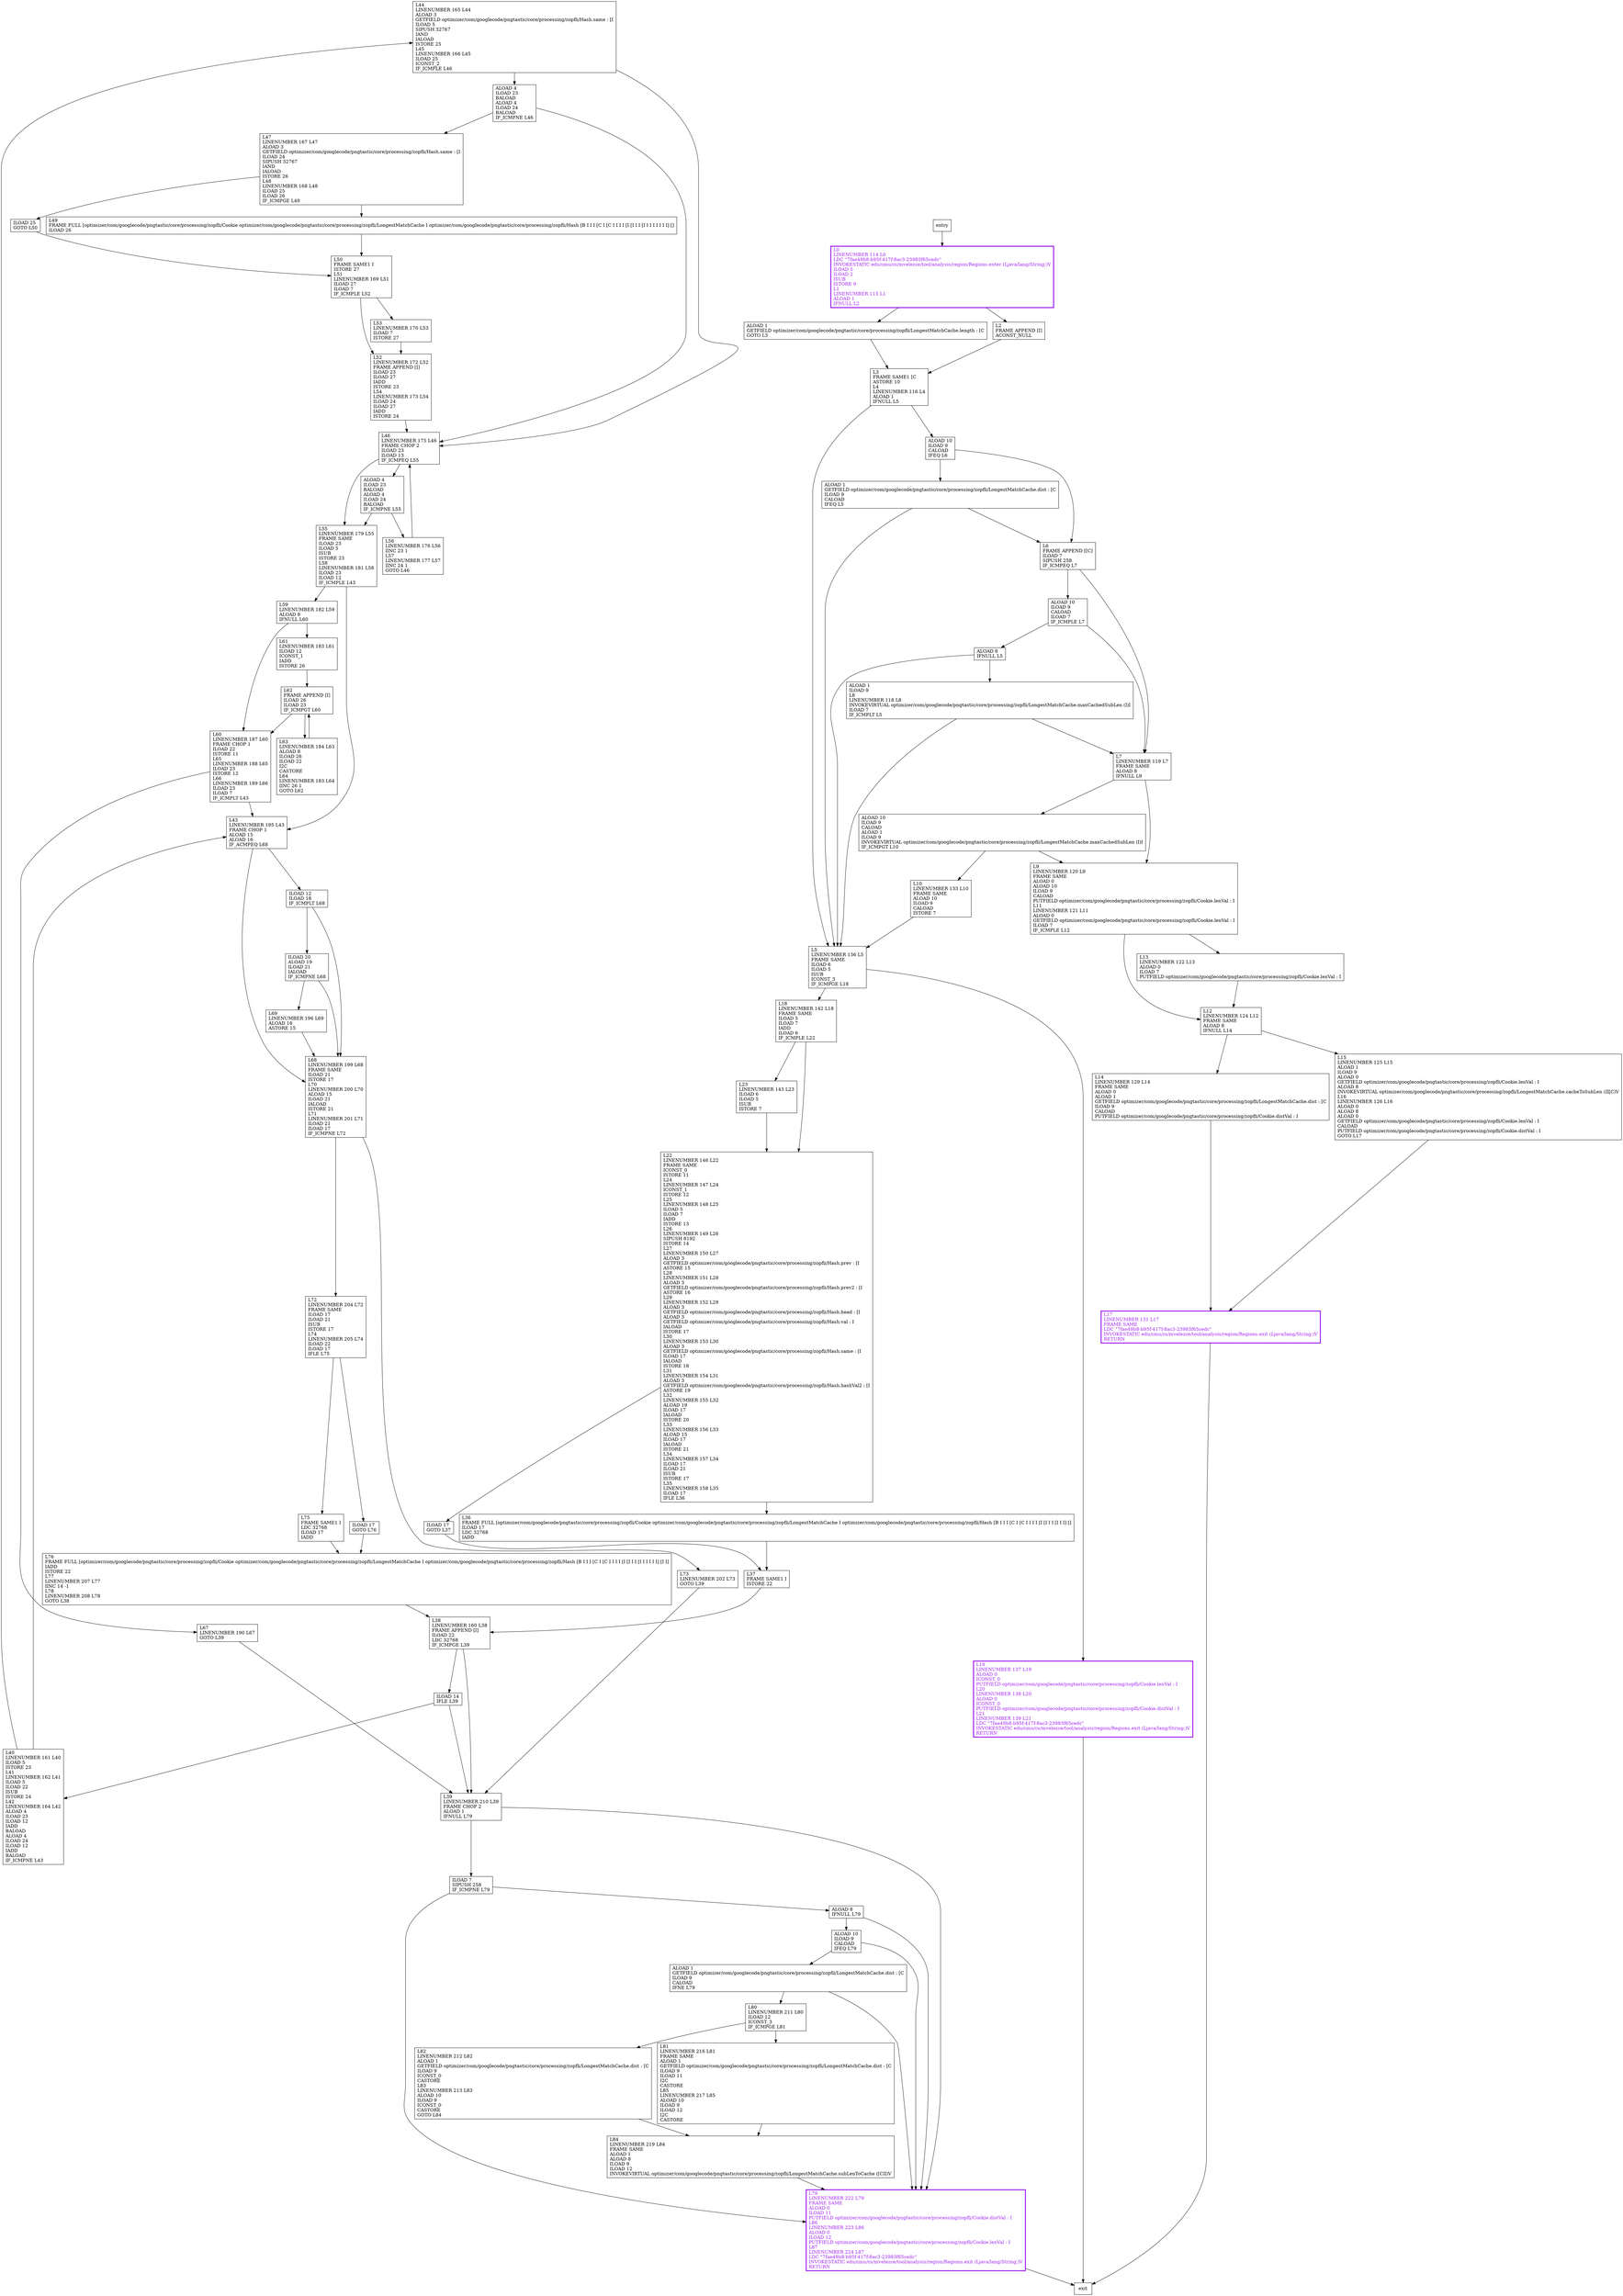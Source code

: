 digraph findLongestMatch {
node [shape=record];
977522995 [label="L44\lLINENUMBER 165 L44\lALOAD 3\lGETFIELD optimizer/com/googlecode/pngtastic/core/processing/zopfli/Hash.same : [I\lILOAD 5\lSIPUSH 32767\lIAND\lIALOAD\lISTORE 25\lL45\lLINENUMBER 166 L45\lILOAD 25\lICONST_2\lIF_ICMPLE L46\l"];
680150616 [label="L56\lLINENUMBER 176 L56\lIINC 23 1\lL57\lLINENUMBER 177 L57\lIINC 24 1\lGOTO L46\l"];
1725266971 [label="L67\lLINENUMBER 190 L67\lGOTO L39\l"];
659115590 [label="L68\lLINENUMBER 199 L68\lFRAME SAME\lILOAD 21\lISTORE 17\lL70\lLINENUMBER 200 L70\lALOAD 15\lILOAD 21\lIALOAD\lISTORE 21\lL71\lLINENUMBER 201 L71\lILOAD 21\lILOAD 17\lIF_ICMPNE L72\l"];
1047515321 [label="L72\lLINENUMBER 204 L72\lFRAME SAME\lILOAD 17\lILOAD 21\lISUB\lISTORE 17\lL74\lLINENUMBER 205 L74\lILOAD 22\lILOAD 17\lIFLE L75\l"];
1745903324 [label="L50\lFRAME SAME1 I\lISTORE 27\lL51\lLINENUMBER 169 L51\lILOAD 27\lILOAD 7\lIF_ICMPLE L52\l"];
1160546880 [label="L60\lLINENUMBER 187 L60\lFRAME CHOP 1\lILOAD 22\lISTORE 11\lL65\lLINENUMBER 188 L65\lILOAD 23\lISTORE 12\lL66\lLINENUMBER 189 L66\lILOAD 23\lILOAD 7\lIF_ICMPLT L43\l"];
1618683794 [label="L84\lLINENUMBER 219 L84\lFRAME SAME\lALOAD 1\lALOAD 8\lILOAD 9\lILOAD 12\lINVOKEVIRTUAL optimizer/com/googlecode/pngtastic/core/processing/zopfli/LongestMatchCache.subLenToCache ([CII)V\l"];
1850646717 [label="L14\lLINENUMBER 129 L14\lFRAME SAME\lALOAD 0\lALOAD 1\lGETFIELD optimizer/com/googlecode/pngtastic/core/processing/zopfli/LongestMatchCache.dist : [C\lILOAD 9\lCALOAD\lPUTFIELD optimizer/com/googlecode/pngtastic/core/processing/zopfli/Cookie.distVal : I\l"];
1991094835 [label="ILOAD 17\lGOTO L76\l"];
185164978 [label="L19\lLINENUMBER 137 L19\lALOAD 0\lICONST_0\lPUTFIELD optimizer/com/googlecode/pngtastic/core/processing/zopfli/Cookie.lenVal : I\lL20\lLINENUMBER 138 L20\lALOAD 0\lICONST_0\lPUTFIELD optimizer/com/googlecode/pngtastic/core/processing/zopfli/Cookie.distVal : I\lL21\lLINENUMBER 139 L21\lLDC \"7fae49b8-b95f-417f-8ac3-23983f65cedc\"\lINVOKESTATIC edu/cmu/cs/mvelezce/tool/analysis/region/Regions.exit (Ljava/lang/String;)V\lRETURN\l"];
1444494461 [label="L80\lLINENUMBER 211 L80\lILOAD 12\lICONST_3\lIF_ICMPGE L81\l"];
619241052 [label="L36\lFRAME FULL [optimizer/com/googlecode/pngtastic/core/processing/zopfli/Cookie optimizer/com/googlecode/pngtastic/core/processing/zopfli/LongestMatchCache I optimizer/com/googlecode/pngtastic/core/processing/zopfli/Hash [B I I I [C I [C I I I I [I [I I I [I I I] []\lILOAD 17\lLDC 32768\lIADD\l"];
687892306 [label="L63\lLINENUMBER 184 L63\lALOAD 8\lILOAD 26\lILOAD 22\lI2C\lCASTORE\lL64\lLINENUMBER 183 L64\lIINC 26 1\lGOTO L62\l"];
2110558717 [label="L79\lLINENUMBER 222 L79\lFRAME SAME\lALOAD 0\lILOAD 11\lPUTFIELD optimizer/com/googlecode/pngtastic/core/processing/zopfli/Cookie.distVal : I\lL86\lLINENUMBER 223 L86\lALOAD 0\lILOAD 12\lPUTFIELD optimizer/com/googlecode/pngtastic/core/processing/zopfli/Cookie.lenVal : I\lL87\lLINENUMBER 224 L87\lLDC \"7fae49b8-b95f-417f-8ac3-23983f65cedc\"\lINVOKESTATIC edu/cmu/cs/mvelezce/tool/analysis/region/Regions.exit (Ljava/lang/String;)V\lRETURN\l"];
1223144402 [label="L22\lLINENUMBER 146 L22\lFRAME SAME\lICONST_0\lISTORE 11\lL24\lLINENUMBER 147 L24\lICONST_1\lISTORE 12\lL25\lLINENUMBER 148 L25\lILOAD 5\lILOAD 7\lIADD\lISTORE 13\lL26\lLINENUMBER 149 L26\lSIPUSH 8192\lISTORE 14\lL27\lLINENUMBER 150 L27\lALOAD 3\lGETFIELD optimizer/com/googlecode/pngtastic/core/processing/zopfli/Hash.prev : [I\lASTORE 15\lL28\lLINENUMBER 151 L28\lALOAD 3\lGETFIELD optimizer/com/googlecode/pngtastic/core/processing/zopfli/Hash.prev2 : [I\lASTORE 16\lL29\lLINENUMBER 152 L29\lALOAD 3\lGETFIELD optimizer/com/googlecode/pngtastic/core/processing/zopfli/Hash.head : [I\lALOAD 3\lGETFIELD optimizer/com/googlecode/pngtastic/core/processing/zopfli/Hash.val : I\lIALOAD\lISTORE 17\lL30\lLINENUMBER 153 L30\lALOAD 3\lGETFIELD optimizer/com/googlecode/pngtastic/core/processing/zopfli/Hash.same : [I\lILOAD 17\lIALOAD\lISTORE 18\lL31\lLINENUMBER 154 L31\lALOAD 3\lGETFIELD optimizer/com/googlecode/pngtastic/core/processing/zopfli/Hash.hashVal2 : [I\lASTORE 19\lL32\lLINENUMBER 155 L32\lALOAD 19\lILOAD 17\lIALOAD\lISTORE 20\lL33\lLINENUMBER 156 L33\lALOAD 15\lILOAD 17\lIALOAD\lISTORE 21\lL34\lLINENUMBER 157 L34\lILOAD 17\lILOAD 21\lISUB\lISTORE 17\lL35\lLINENUMBER 158 L35\lILOAD 17\lIFLE L36\l"];
211199210 [label="L47\lLINENUMBER 167 L47\lALOAD 3\lGETFIELD optimizer/com/googlecode/pngtastic/core/processing/zopfli/Hash.same : [I\lILOAD 24\lSIPUSH 32767\lIAND\lIALOAD\lISTORE 26\lL48\lLINENUMBER 168 L48\lILOAD 25\lILOAD 26\lIF_ICMPGE L49\l"];
233951222 [label="ILOAD 14\lIFLE L39\l"];
684230144 [label="L81\lLINENUMBER 216 L81\lFRAME SAME\lALOAD 1\lGETFIELD optimizer/com/googlecode/pngtastic/core/processing/zopfli/LongestMatchCache.dist : [C\lILOAD 9\lILOAD 11\lI2C\lCASTORE\lL85\lLINENUMBER 217 L85\lALOAD 10\lILOAD 9\lILOAD 12\lI2C\lCASTORE\l"];
450438867 [label="L43\lLINENUMBER 195 L43\lFRAME CHOP 1\lALOAD 15\lALOAD 16\lIF_ACMPEQ L68\l"];
2108318195 [label="L12\lLINENUMBER 124 L12\lFRAME SAME\lALOAD 8\lIFNULL L14\l"];
1969856053 [label="ALOAD 8\lIFNULL L5\l"];
969811954 [label="L46\lLINENUMBER 175 L46\lFRAME CHOP 2\lILOAD 23\lILOAD 13\lIF_ICMPEQ L55\l"];
810262298 [label="ALOAD 10\lILOAD 9\lCALOAD\lILOAD 7\lIF_ICMPLE L7\l"];
1227224309 [label="L40\lLINENUMBER 161 L40\lILOAD 5\lISTORE 23\lL41\lLINENUMBER 162 L41\lILOAD 5\lILOAD 22\lISUB\lISTORE 24\lL42\lLINENUMBER 164 L42\lALOAD 4\lILOAD 23\lILOAD 12\lIADD\lBALOAD\lALOAD 4\lILOAD 24\lILOAD 12\lIADD\lBALOAD\lIF_ICMPNE L43\l"];
1596653154 [label="ALOAD 4\lILOAD 23\lBALOAD\lALOAD 4\lILOAD 24\lBALOAD\lIF_ICMPNE L46\l"];
1396851684 [label="L61\lLINENUMBER 183 L61\lILOAD 12\lICONST_1\lIADD\lISTORE 26\l"];
521466380 [label="L10\lLINENUMBER 133 L10\lFRAME SAME\lALOAD 10\lILOAD 9\lCALOAD\lISTORE 7\l"];
1404669942 [label="L69\lLINENUMBER 196 L69\lALOAD 16\lASTORE 15\l"];
151515831 [label="ALOAD 1\lGETFIELD optimizer/com/googlecode/pngtastic/core/processing/zopfli/LongestMatchCache.length : [C\lGOTO L3\l"];
1623287112 [label="ILOAD 25\lGOTO L50\l"];
641030345 [label="ALOAD 10\lILOAD 9\lCALOAD\lALOAD 1\lILOAD 9\lINVOKEVIRTUAL optimizer/com/googlecode/pngtastic/core/processing/zopfli/LongestMatchCache.maxCachedSubLen (I)I\lIF_ICMPGT L10\l"];
1870749311 [label="ALOAD 1\lGETFIELD optimizer/com/googlecode/pngtastic/core/processing/zopfli/LongestMatchCache.dist : [C\lILOAD 9\lCALOAD\lIFEQ L5\l"];
910504711 [label="L38\lLINENUMBER 160 L38\lFRAME APPEND [I]\lILOAD 22\lLDC 32768\lIF_ICMPGE L39\l"];
1677984391 [label="ILOAD 17\lGOTO L37\l"];
2144334265 [label="L73\lLINENUMBER 202 L73\lGOTO L39\l"];
2029645118 [label="L17\lLINENUMBER 131 L17\lFRAME SAME\lLDC \"7fae49b8-b95f-417f-8ac3-23983f65cedc\"\lINVOKESTATIC edu/cmu/cs/mvelezce/tool/analysis/region/Regions.exit (Ljava/lang/String;)V\lRETURN\l"];
1264701638 [label="L6\lFRAME APPEND [[C]\lILOAD 7\lSIPUSH 258\lIF_ICMPEQ L7\l"];
1787987889 [label="ALOAD 8\lIFNULL L79\l"];
1191874608 [label="L62\lFRAME APPEND [I]\lILOAD 26\lILOAD 23\lIF_ICMPGT L60\l"];
1256893889 [label="L9\lLINENUMBER 120 L9\lFRAME SAME\lALOAD 0\lALOAD 10\lILOAD 9\lCALOAD\lPUTFIELD optimizer/com/googlecode/pngtastic/core/processing/zopfli/Cookie.lenVal : I\lL11\lLINENUMBER 121 L11\lALOAD 0\lGETFIELD optimizer/com/googlecode/pngtastic/core/processing/zopfli/Cookie.lenVal : I\lILOAD 7\lIF_ICMPLE L12\l"];
1647402786 [label="L13\lLINENUMBER 122 L13\lALOAD 0\lILOAD 7\lPUTFIELD optimizer/com/googlecode/pngtastic/core/processing/zopfli/Cookie.lenVal : I\l"];
678962690 [label="L49\lFRAME FULL [optimizer/com/googlecode/pngtastic/core/processing/zopfli/Cookie optimizer/com/googlecode/pngtastic/core/processing/zopfli/LongestMatchCache I optimizer/com/googlecode/pngtastic/core/processing/zopfli/Hash [B I I I [C I [C I I I I [I [I I I [I I I I I I I I] []\lILOAD 26\l"];
1821010113 [label="ALOAD 1\lGETFIELD optimizer/com/googlecode/pngtastic/core/processing/zopfli/LongestMatchCache.dist : [C\lILOAD 9\lCALOAD\lIFNE L79\l"];
876908140 [label="L0\lLINENUMBER 114 L0\lLDC \"7fae49b8-b95f-417f-8ac3-23983f65cedc\"\lINVOKESTATIC edu/cmu/cs/mvelezce/tool/analysis/region/Regions.enter (Ljava/lang/String;)V\lILOAD 5\lILOAD 2\lISUB\lISTORE 9\lL1\lLINENUMBER 115 L1\lALOAD 1\lIFNULL L2\l"];
2134915053 [label="L23\lLINENUMBER 143 L23\lILOAD 6\lILOAD 5\lISUB\lISTORE 7\l"];
276714561 [label="ALOAD 1\lILOAD 9\lL8\lLINENUMBER 118 L8\lINVOKEVIRTUAL optimizer/com/googlecode/pngtastic/core/processing/zopfli/LongestMatchCache.maxCachedSubLen (I)I\lILOAD 7\lIF_ICMPLT L5\l"];
1871312485 [label="L39\lLINENUMBER 210 L39\lFRAME CHOP 2\lALOAD 1\lIFNULL L79\l"];
223975178 [label="ILOAD 12\lILOAD 18\lIF_ICMPLT L68\l"];
285754614 [label="L37\lFRAME SAME1 I\lISTORE 22\l"];
1968196847 [label="ALOAD 10\lILOAD 9\lCALOAD\lIFEQ L79\l"];
507583873 [label="ILOAD 20\lALOAD 19\lILOAD 21\lIALOAD\lIF_ICMPNE L68\l"];
274298188 [label="L18\lLINENUMBER 142 L18\lFRAME SAME\lILOAD 5\lILOAD 7\lIADD\lILOAD 6\lIF_ICMPLE L22\l"];
1400582895 [label="L5\lLINENUMBER 136 L5\lFRAME SAME\lILOAD 6\lILOAD 5\lISUB\lICONST_3\lIF_ICMPGE L18\l"];
906448455 [label="L76\lFRAME FULL [optimizer/com/googlecode/pngtastic/core/processing/zopfli/Cookie optimizer/com/googlecode/pngtastic/core/processing/zopfli/LongestMatchCache I optimizer/com/googlecode/pngtastic/core/processing/zopfli/Hash [B I I I [C I [C I I I I [I [I I I [I I I I I I] [I I]\lIADD\lISTORE 22\lL77\lLINENUMBER 207 L77\lIINC 14 -1\lL78\lLINENUMBER 208 L78\lGOTO L38\l"];
1360533184 [label="L52\lLINENUMBER 172 L52\lFRAME APPEND [I]\lILOAD 23\lILOAD 27\lIADD\lISTORE 23\lL54\lLINENUMBER 173 L54\lILOAD 24\lILOAD 27\lIADD\lISTORE 24\l"];
951677655 [label="L53\lLINENUMBER 170 L53\lILOAD 7\lISTORE 27\l"];
959834536 [label="ALOAD 4\lILOAD 23\lBALOAD\lALOAD 4\lILOAD 24\lBALOAD\lIF_ICMPNE L55\l"];
1532409428 [label="L59\lLINENUMBER 182 L59\lALOAD 8\lIFNULL L60\l"];
1625939772 [label="L2\lFRAME APPEND [I]\lACONST_NULL\l"];
1130160902 [label="L3\lFRAME SAME1 [C\lASTORE 10\lL4\lLINENUMBER 116 L4\lALOAD 1\lIFNULL L5\l"];
1602785474 [label="L82\lLINENUMBER 212 L82\lALOAD 1\lGETFIELD optimizer/com/googlecode/pngtastic/core/processing/zopfli/LongestMatchCache.dist : [C\lILOAD 9\lICONST_0\lCASTORE\lL83\lLINENUMBER 213 L83\lALOAD 10\lILOAD 9\lICONST_0\lCASTORE\lGOTO L84\l"];
2110068611 [label="ALOAD 10\lILOAD 9\lCALOAD\lIFEQ L6\l"];
1709700394 [label="L7\lLINENUMBER 119 L7\lFRAME SAME\lALOAD 8\lIFNULL L9\l"];
1726715997 [label="ILOAD 7\lSIPUSH 258\lIF_ICMPNE L79\l"];
1458748394 [label="L15\lLINENUMBER 125 L15\lALOAD 1\lILOAD 9\lALOAD 0\lGETFIELD optimizer/com/googlecode/pngtastic/core/processing/zopfli/Cookie.lenVal : I\lALOAD 8\lINVOKEVIRTUAL optimizer/com/googlecode/pngtastic/core/processing/zopfli/LongestMatchCache.cacheToSubLen (II[C)V\lL16\lLINENUMBER 126 L16\lALOAD 0\lALOAD 8\lALOAD 0\lGETFIELD optimizer/com/googlecode/pngtastic/core/processing/zopfli/Cookie.lenVal : I\lCALOAD\lPUTFIELD optimizer/com/googlecode/pngtastic/core/processing/zopfli/Cookie.distVal : I\lGOTO L17\l"];
1769227988 [label="L75\lFRAME SAME1 I\lLDC 32768\lILOAD 17\lIADD\l"];
1396292525 [label="L55\lLINENUMBER 179 L55\lFRAME SAME\lILOAD 23\lILOAD 5\lISUB\lISTORE 23\lL58\lLINENUMBER 181 L58\lILOAD 23\lILOAD 12\lIF_ICMPLE L43\l"];
entry;
exit;
977522995 -> 969811954;
977522995 -> 1596653154;
680150616 -> 969811954;
1725266971 -> 1871312485;
659115590 -> 1047515321;
659115590 -> 2144334265;
1047515321 -> 1769227988;
1047515321 -> 1991094835;
1745903324 -> 1360533184;
1745903324 -> 951677655;
1160546880 -> 1725266971;
1160546880 -> 450438867;
1618683794 -> 2110558717;
1850646717 -> 2029645118;
1991094835 -> 906448455;
185164978 -> exit;
1444494461 -> 1602785474;
1444494461 -> 684230144;
619241052 -> 285754614;
687892306 -> 1191874608;
2110558717 -> exit;
1223144402 -> 1677984391;
1223144402 -> 619241052;
211199210 -> 1623287112;
211199210 -> 678962690;
233951222 -> 1871312485;
233951222 -> 1227224309;
684230144 -> 1618683794;
450438867 -> 223975178;
450438867 -> 659115590;
2108318195 -> 1458748394;
2108318195 -> 1850646717;
1969856053 -> 276714561;
1969856053 -> 1400582895;
969811954 -> 959834536;
969811954 -> 1396292525;
810262298 -> 1969856053;
810262298 -> 1709700394;
1227224309 -> 977522995;
1227224309 -> 450438867;
1596653154 -> 211199210;
1596653154 -> 969811954;
1396851684 -> 1191874608;
521466380 -> 1400582895;
1404669942 -> 659115590;
151515831 -> 1130160902;
1623287112 -> 1745903324;
entry -> 876908140;
641030345 -> 1256893889;
641030345 -> 521466380;
1870749311 -> 1264701638;
1870749311 -> 1400582895;
910504711 -> 233951222;
910504711 -> 1871312485;
1677984391 -> 285754614;
2144334265 -> 1871312485;
2029645118 -> exit;
1264701638 -> 1709700394;
1264701638 -> 810262298;
1787987889 -> 1968196847;
1787987889 -> 2110558717;
1191874608 -> 1160546880;
1191874608 -> 687892306;
1256893889 -> 2108318195;
1256893889 -> 1647402786;
1647402786 -> 2108318195;
678962690 -> 1745903324;
1821010113 -> 1444494461;
1821010113 -> 2110558717;
876908140 -> 1625939772;
876908140 -> 151515831;
2134915053 -> 1223144402;
276714561 -> 1709700394;
276714561 -> 1400582895;
1871312485 -> 1726715997;
1871312485 -> 2110558717;
223975178 -> 659115590;
223975178 -> 507583873;
285754614 -> 910504711;
1968196847 -> 1821010113;
1968196847 -> 2110558717;
507583873 -> 659115590;
507583873 -> 1404669942;
274298188 -> 1223144402;
274298188 -> 2134915053;
1400582895 -> 274298188;
1400582895 -> 185164978;
906448455 -> 910504711;
1360533184 -> 969811954;
951677655 -> 1360533184;
959834536 -> 680150616;
959834536 -> 1396292525;
1532409428 -> 1396851684;
1532409428 -> 1160546880;
1625939772 -> 1130160902;
1130160902 -> 2110068611;
1130160902 -> 1400582895;
1602785474 -> 1618683794;
2110068611 -> 1870749311;
2110068611 -> 1264701638;
1709700394 -> 641030345;
1709700394 -> 1256893889;
1726715997 -> 1787987889;
1726715997 -> 2110558717;
1458748394 -> 2029645118;
1769227988 -> 906448455;
1396292525 -> 1532409428;
1396292525 -> 450438867;
2029645118[fontcolor="purple", penwidth=3, color="purple"];
185164978[fontcolor="purple", penwidth=3, color="purple"];
2110558717[fontcolor="purple", penwidth=3, color="purple"];
876908140[fontcolor="purple", penwidth=3, color="purple"];
}
